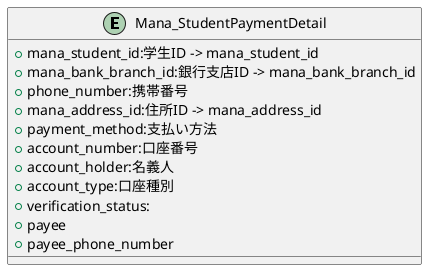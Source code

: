 @startuml

entity "Mana_StudentPaymentDetail" {
    + mana_student_id:学生ID -> mana_student_id
    + mana_bank_branch_id:銀行支店ID -> mana_bank_branch_id
    + phone_number:携帯番号
    + mana_address_id:住所ID -> mana_address_id
    + payment_method:支払い方法
    + account_number:口座番号
    + account_holder:名義人
    + account_type:口座種別
    + verification_status:
    + payee 
    + payee_phone_number
}

@enduml
